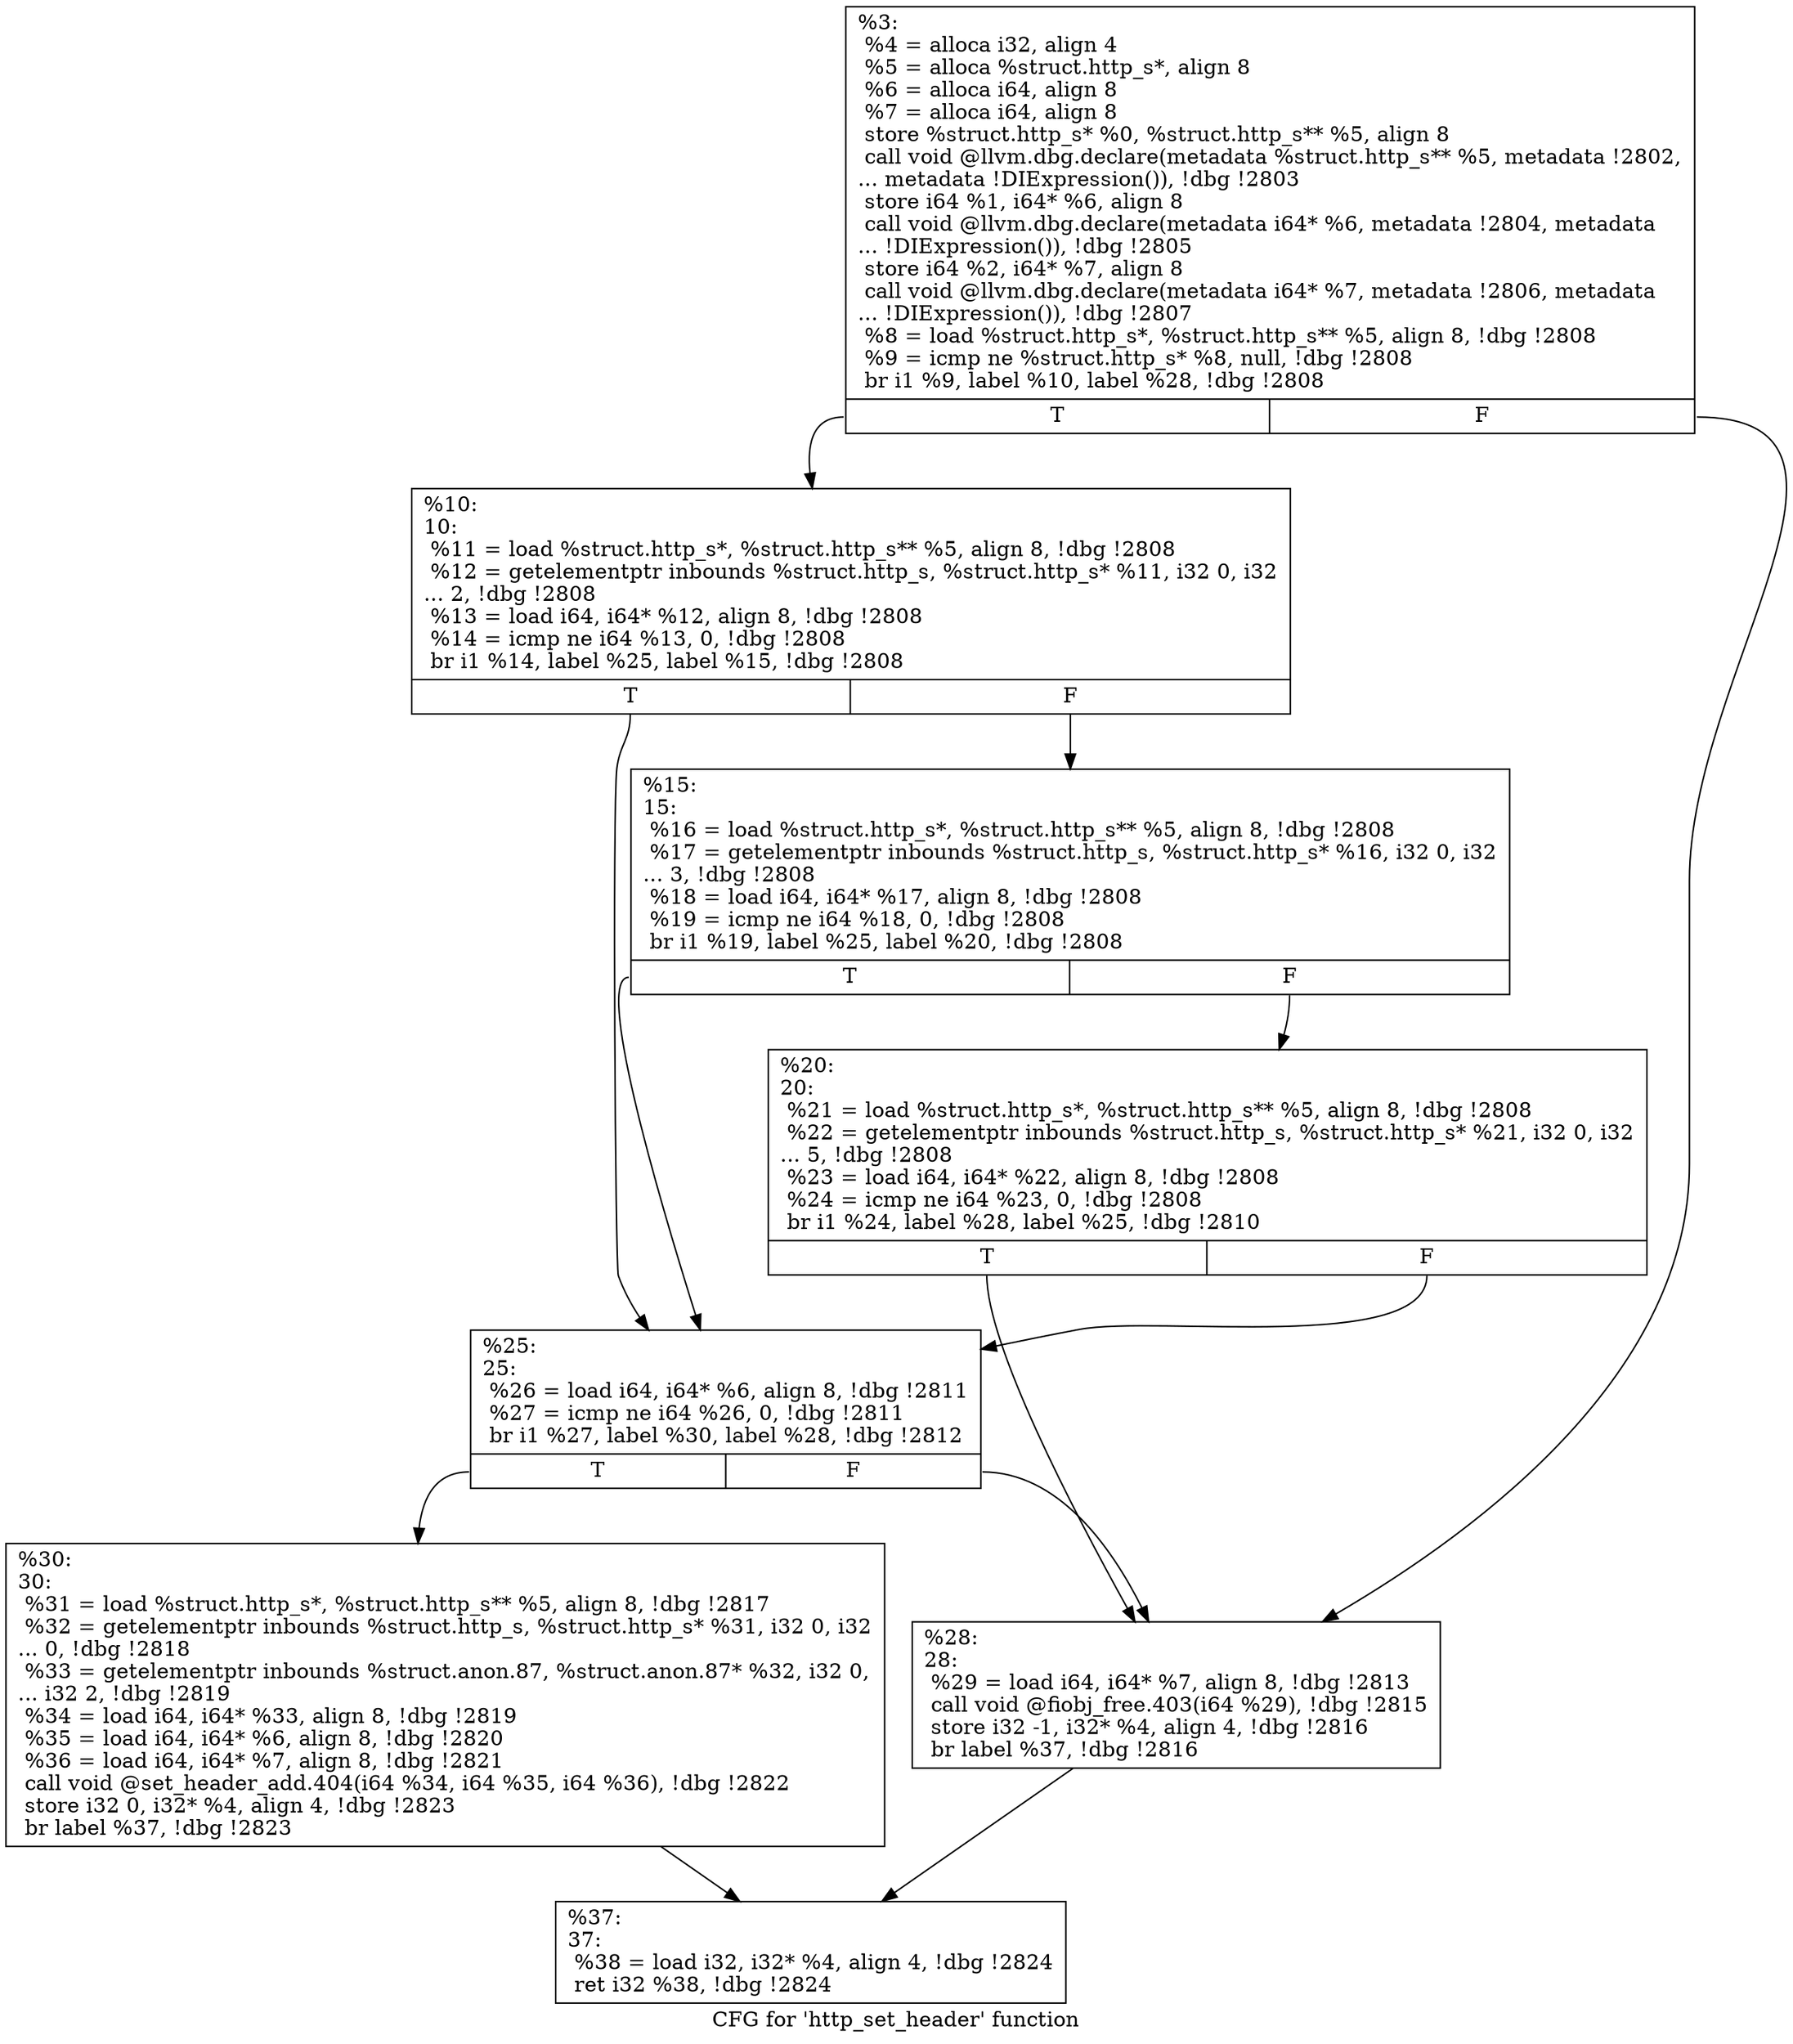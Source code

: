 digraph "CFG for 'http_set_header' function" {
	label="CFG for 'http_set_header' function";

	Node0x556852279080 [shape=record,label="{%3:\l  %4 = alloca i32, align 4\l  %5 = alloca %struct.http_s*, align 8\l  %6 = alloca i64, align 8\l  %7 = alloca i64, align 8\l  store %struct.http_s* %0, %struct.http_s** %5, align 8\l  call void @llvm.dbg.declare(metadata %struct.http_s** %5, metadata !2802,\l... metadata !DIExpression()), !dbg !2803\l  store i64 %1, i64* %6, align 8\l  call void @llvm.dbg.declare(metadata i64* %6, metadata !2804, metadata\l... !DIExpression()), !dbg !2805\l  store i64 %2, i64* %7, align 8\l  call void @llvm.dbg.declare(metadata i64* %7, metadata !2806, metadata\l... !DIExpression()), !dbg !2807\l  %8 = load %struct.http_s*, %struct.http_s** %5, align 8, !dbg !2808\l  %9 = icmp ne %struct.http_s* %8, null, !dbg !2808\l  br i1 %9, label %10, label %28, !dbg !2808\l|{<s0>T|<s1>F}}"];
	Node0x556852279080:s0 -> Node0x5568522790d0;
	Node0x556852279080:s1 -> Node0x556852279210;
	Node0x5568522790d0 [shape=record,label="{%10:\l10:                                               \l  %11 = load %struct.http_s*, %struct.http_s** %5, align 8, !dbg !2808\l  %12 = getelementptr inbounds %struct.http_s, %struct.http_s* %11, i32 0, i32\l... 2, !dbg !2808\l  %13 = load i64, i64* %12, align 8, !dbg !2808\l  %14 = icmp ne i64 %13, 0, !dbg !2808\l  br i1 %14, label %25, label %15, !dbg !2808\l|{<s0>T|<s1>F}}"];
	Node0x5568522790d0:s0 -> Node0x5568522791c0;
	Node0x5568522790d0:s1 -> Node0x556852279120;
	Node0x556852279120 [shape=record,label="{%15:\l15:                                               \l  %16 = load %struct.http_s*, %struct.http_s** %5, align 8, !dbg !2808\l  %17 = getelementptr inbounds %struct.http_s, %struct.http_s* %16, i32 0, i32\l... 3, !dbg !2808\l  %18 = load i64, i64* %17, align 8, !dbg !2808\l  %19 = icmp ne i64 %18, 0, !dbg !2808\l  br i1 %19, label %25, label %20, !dbg !2808\l|{<s0>T|<s1>F}}"];
	Node0x556852279120:s0 -> Node0x5568522791c0;
	Node0x556852279120:s1 -> Node0x556852279170;
	Node0x556852279170 [shape=record,label="{%20:\l20:                                               \l  %21 = load %struct.http_s*, %struct.http_s** %5, align 8, !dbg !2808\l  %22 = getelementptr inbounds %struct.http_s, %struct.http_s* %21, i32 0, i32\l... 5, !dbg !2808\l  %23 = load i64, i64* %22, align 8, !dbg !2808\l  %24 = icmp ne i64 %23, 0, !dbg !2808\l  br i1 %24, label %28, label %25, !dbg !2810\l|{<s0>T|<s1>F}}"];
	Node0x556852279170:s0 -> Node0x556852279210;
	Node0x556852279170:s1 -> Node0x5568522791c0;
	Node0x5568522791c0 [shape=record,label="{%25:\l25:                                               \l  %26 = load i64, i64* %6, align 8, !dbg !2811\l  %27 = icmp ne i64 %26, 0, !dbg !2811\l  br i1 %27, label %30, label %28, !dbg !2812\l|{<s0>T|<s1>F}}"];
	Node0x5568522791c0:s0 -> Node0x556852279260;
	Node0x5568522791c0:s1 -> Node0x556852279210;
	Node0x556852279210 [shape=record,label="{%28:\l28:                                               \l  %29 = load i64, i64* %7, align 8, !dbg !2813\l  call void @fiobj_free.403(i64 %29), !dbg !2815\l  store i32 -1, i32* %4, align 4, !dbg !2816\l  br label %37, !dbg !2816\l}"];
	Node0x556852279210 -> Node0x5568522792b0;
	Node0x556852279260 [shape=record,label="{%30:\l30:                                               \l  %31 = load %struct.http_s*, %struct.http_s** %5, align 8, !dbg !2817\l  %32 = getelementptr inbounds %struct.http_s, %struct.http_s* %31, i32 0, i32\l... 0, !dbg !2818\l  %33 = getelementptr inbounds %struct.anon.87, %struct.anon.87* %32, i32 0,\l... i32 2, !dbg !2819\l  %34 = load i64, i64* %33, align 8, !dbg !2819\l  %35 = load i64, i64* %6, align 8, !dbg !2820\l  %36 = load i64, i64* %7, align 8, !dbg !2821\l  call void @set_header_add.404(i64 %34, i64 %35, i64 %36), !dbg !2822\l  store i32 0, i32* %4, align 4, !dbg !2823\l  br label %37, !dbg !2823\l}"];
	Node0x556852279260 -> Node0x5568522792b0;
	Node0x5568522792b0 [shape=record,label="{%37:\l37:                                               \l  %38 = load i32, i32* %4, align 4, !dbg !2824\l  ret i32 %38, !dbg !2824\l}"];
}
